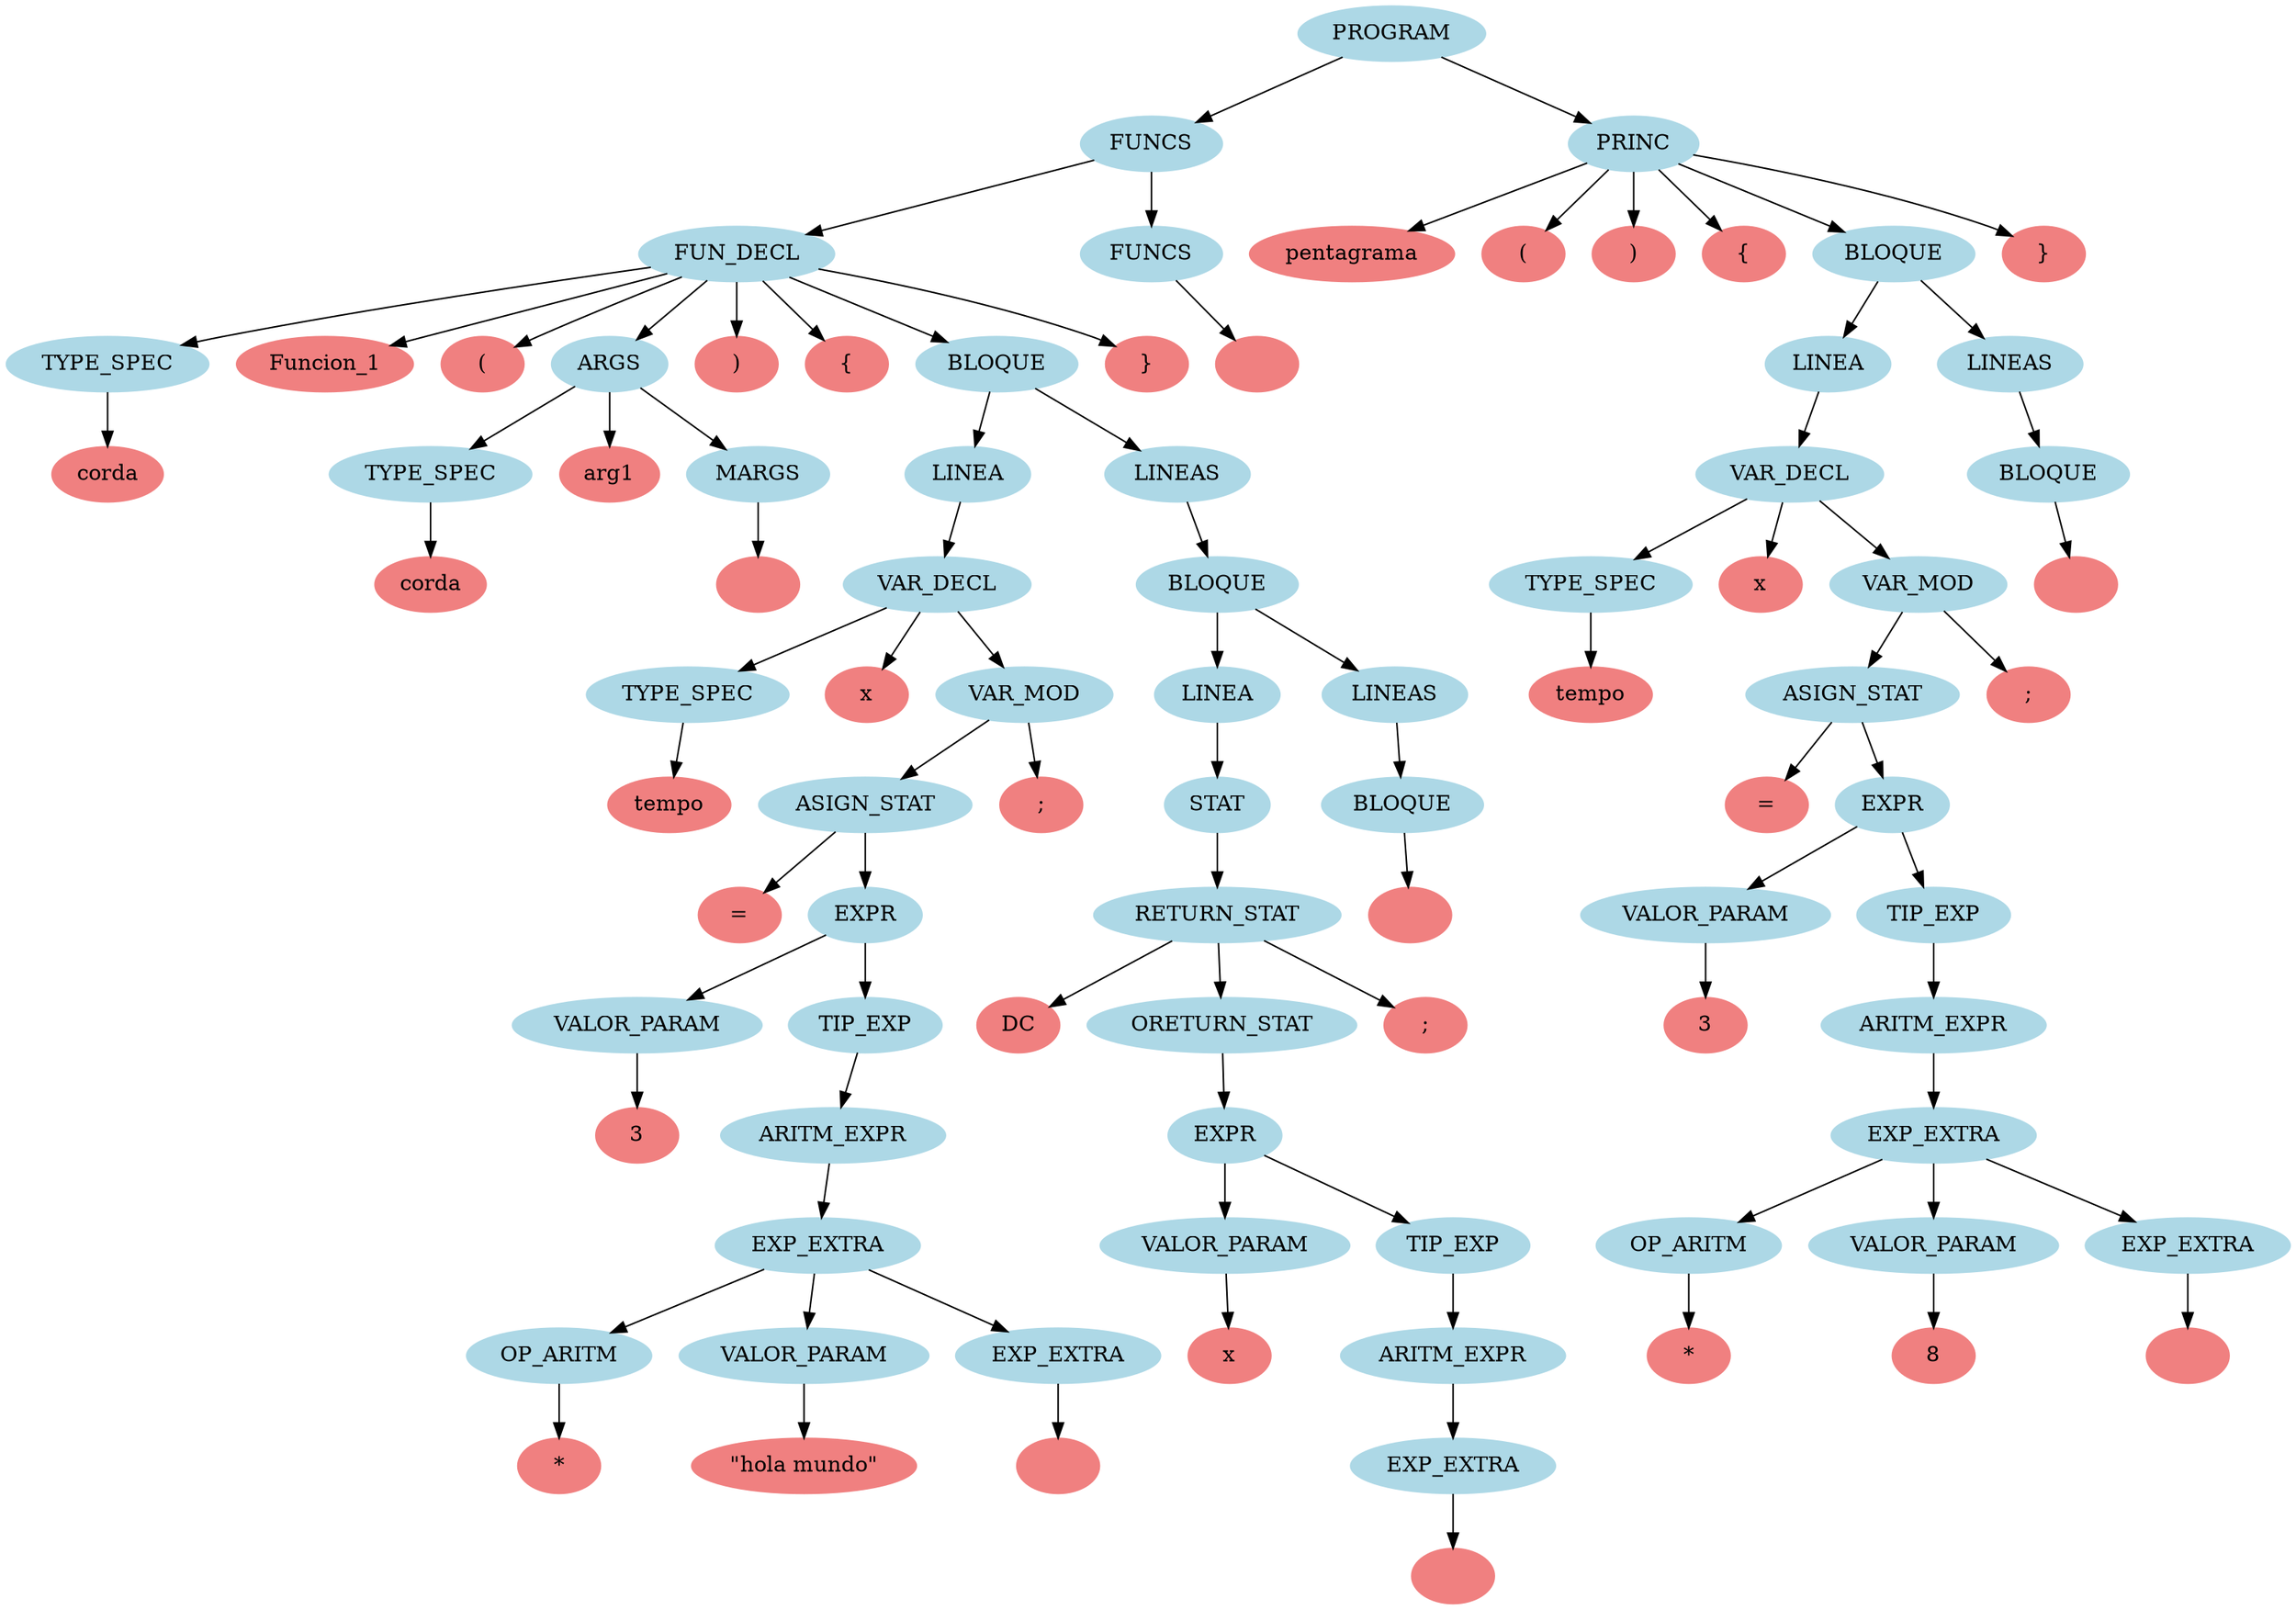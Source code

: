 digraph G {
	node [color=lightblue style=filled]
	1 [label=PROGRAM]
	2 [label=FUNCS color=lightblue]
	1 -> 2
	3 [label=PRINC color=lightblue]
	1 -> 3
	3 [label=PRINC]
	610 [label=pentagrama color=lightcoral]
	3 -> 610
	611 [label="(" color=lightcoral]
	3 -> 611
	612 [label=")" color=lightcoral]
	3 -> 612
	613 [label="{" color=lightcoral]
	3 -> 613
	614 [label=BLOQUE color=lightblue]
	3 -> 614
	615 [label="}" color=lightcoral]
	3 -> 615
	615 [label="}"]
	614 [label=BLOQUE]
	616 [label=LINEA color=lightblue]
	614 -> 616
	617 [label=LINEAS color=lightblue]
	614 -> 617
	617 [label=LINEAS]
	748 [label=BLOQUE color=lightblue]
	617 -> 748
	748 [label=BLOQUE]
	859 [label=" " color=lightcoral]
	748 -> 859
	859 [label=" "]
	616 [label=LINEA]
	618 [label=VAR_DECL color=lightblue]
	616 -> 618
	618 [label=VAR_DECL]
	619 [label=TYPE_SPEC color=lightblue]
	618 -> 619
	620 [label=x color=lightcoral]
	618 -> 620
	621 [label=VAR_MOD color=lightblue]
	618 -> 621
	621 [label=VAR_MOD]
	623 [label=ASIGN_STAT color=lightblue]
	621 -> 623
	624 [label=";" color=lightcoral]
	621 -> 624
	624 [label=";"]
	623 [label=ASIGN_STAT]
	625 [label="=" color=lightcoral]
	623 -> 625
	626 [label=EXPR color=lightblue]
	623 -> 626
	626 [label=EXPR]
	627 [label=VALOR_PARAM color=lightblue]
	626 -> 627
	628 [label=TIP_EXP color=lightblue]
	626 -> 628
	628 [label=TIP_EXP]
	630 [label=ARITM_EXPR color=lightblue]
	628 -> 630
	630 [label=ARITM_EXPR]
	631 [label=EXP_EXTRA color=lightblue]
	630 -> 631
	631 [label=EXP_EXTRA]
	632 [label=OP_ARITM color=lightblue]
	631 -> 632
	633 [label=VALOR_PARAM color=lightblue]
	631 -> 633
	634 [label=EXP_EXTRA color=lightblue]
	631 -> 634
	634 [label=EXP_EXTRA]
	747 [label=" " color=lightcoral]
	634 -> 747
	747 [label=" "]
	633 [label=VALOR_PARAM]
	636 [label=8 color=lightcoral]
	633 -> 636
	636 [label=8]
	632 [label=OP_ARITM]
	635 [label="*" color=lightcoral]
	632 -> 635
	635 [label="*"]
	627 [label=VALOR_PARAM]
	629 [label=3 color=lightcoral]
	627 -> 629
	629 [label=3]
	625 [label="="]
	620 [label=x]
	619 [label=TYPE_SPEC]
	622 [label=tempo color=lightcoral]
	619 -> 622
	622 [label=tempo]
	613 [label="{"]
	612 [label=")"]
	611 [label="("]
	610 [label=pentagrama]
	2 [label=FUNCS]
	4 [label=FUN_DECL color=lightblue]
	2 -> 4
	5 [label=FUNCS color=lightblue]
	2 -> 5
	5 [label=FUNCS]
	609 [label=" " color=lightcoral]
	5 -> 609
	609 [label=" "]
	4 [label=FUN_DECL]
	6 [label=TYPE_SPEC color=lightblue]
	4 -> 6
	7 [label=Funcion_1 color=lightcoral]
	4 -> 7
	8 [label="(" color=lightcoral]
	4 -> 8
	9 [label=ARGS color=lightblue]
	4 -> 9
	10 [label=")" color=lightcoral]
	4 -> 10
	11 [label="{" color=lightcoral]
	4 -> 11
	12 [label=BLOQUE color=lightblue]
	4 -> 12
	13 [label="}" color=lightcoral]
	4 -> 13
	13 [label="}"]
	12 [label=BLOQUE]
	130 [label=LINEA color=lightblue]
	12 -> 130
	131 [label=LINEAS color=lightblue]
	12 -> 131
	131 [label=LINEAS]
	262 [label=BLOQUE color=lightblue]
	131 -> 262
	262 [label=BLOQUE]
	263 [label=LINEA color=lightblue]
	262 -> 263
	264 [label=LINEAS color=lightblue]
	262 -> 264
	264 [label=LINEAS]
	387 [label=BLOQUE color=lightblue]
	264 -> 387
	387 [label=BLOQUE]
	498 [label=" " color=lightcoral]
	387 -> 498
	498 [label=" "]
	263 [label=LINEA]
	265 [label=STAT color=lightblue]
	263 -> 265
	265 [label=STAT]
	266 [label=RETURN_STAT color=lightblue]
	265 -> 266
	266 [label=RETURN_STAT]
	267 [label=DC color=lightcoral]
	266 -> 267
	268 [label=ORETURN_STAT color=lightblue]
	266 -> 268
	269 [label=";" color=lightcoral]
	266 -> 269
	269 [label=";"]
	268 [label=ORETURN_STAT]
	270 [label=EXPR color=lightblue]
	268 -> 270
	270 [label=EXPR]
	271 [label=VALOR_PARAM color=lightblue]
	270 -> 271
	272 [label=TIP_EXP color=lightblue]
	270 -> 272
	272 [label=TIP_EXP]
	274 [label=ARITM_EXPR color=lightblue]
	272 -> 274
	274 [label=ARITM_EXPR]
	275 [label=EXP_EXTRA color=lightblue]
	274 -> 275
	275 [label=EXP_EXTRA]
	386 [label=" " color=lightcoral]
	275 -> 386
	386 [label=" "]
	271 [label=VALOR_PARAM]
	273 [label=x color=lightcoral]
	271 -> 273
	273 [label=x]
	267 [label=DC]
	130 [label=LINEA]
	132 [label=VAR_DECL color=lightblue]
	130 -> 132
	132 [label=VAR_DECL]
	133 [label=TYPE_SPEC color=lightblue]
	132 -> 133
	134 [label=x color=lightcoral]
	132 -> 134
	135 [label=VAR_MOD color=lightblue]
	132 -> 135
	135 [label=VAR_MOD]
	137 [label=ASIGN_STAT color=lightblue]
	135 -> 137
	138 [label=";" color=lightcoral]
	135 -> 138
	138 [label=";"]
	137 [label=ASIGN_STAT]
	139 [label="=" color=lightcoral]
	137 -> 139
	140 [label=EXPR color=lightblue]
	137 -> 140
	140 [label=EXPR]
	141 [label=VALOR_PARAM color=lightblue]
	140 -> 141
	142 [label=TIP_EXP color=lightblue]
	140 -> 142
	142 [label=TIP_EXP]
	144 [label=ARITM_EXPR color=lightblue]
	142 -> 144
	144 [label=ARITM_EXPR]
	145 [label=EXP_EXTRA color=lightblue]
	144 -> 145
	145 [label=EXP_EXTRA]
	146 [label=OP_ARITM color=lightblue]
	145 -> 146
	147 [label=VALOR_PARAM color=lightblue]
	145 -> 147
	148 [label=EXP_EXTRA color=lightblue]
	145 -> 148
	148 [label=EXP_EXTRA]
	261 [label=" " color=lightcoral]
	148 -> 261
	261 [label=" "]
	147 [label=VALOR_PARAM]
	150 [label="\"hola mundo\"" color=lightcoral]
	147 -> 150
	150 [label="\"hola mundo\""]
	146 [label=OP_ARITM]
	149 [label="*" color=lightcoral]
	146 -> 149
	149 [label="*"]
	141 [label=VALOR_PARAM]
	143 [label=3 color=lightcoral]
	141 -> 143
	143 [label=3]
	139 [label="="]
	134 [label=x]
	133 [label=TYPE_SPEC]
	136 [label=tempo color=lightcoral]
	133 -> 136
	136 [label=tempo]
	11 [label="{"]
	10 [label=")"]
	9 [label=ARGS]
	15 [label=TYPE_SPEC color=lightblue]
	9 -> 15
	16 [label=arg1 color=lightcoral]
	9 -> 16
	17 [label=MARGS color=lightblue]
	9 -> 17
	17 [label=MARGS]
	129 [label=" " color=lightcoral]
	17 -> 129
	129 [label=" "]
	16 [label=arg1]
	15 [label=TYPE_SPEC]
	18 [label=corda color=lightcoral]
	15 -> 18
	18 [label=corda]
	8 [label="("]
	7 [label=Funcion_1]
	6 [label=TYPE_SPEC]
	14 [label=corda color=lightcoral]
	6 -> 14
	14 [label=corda]
}
